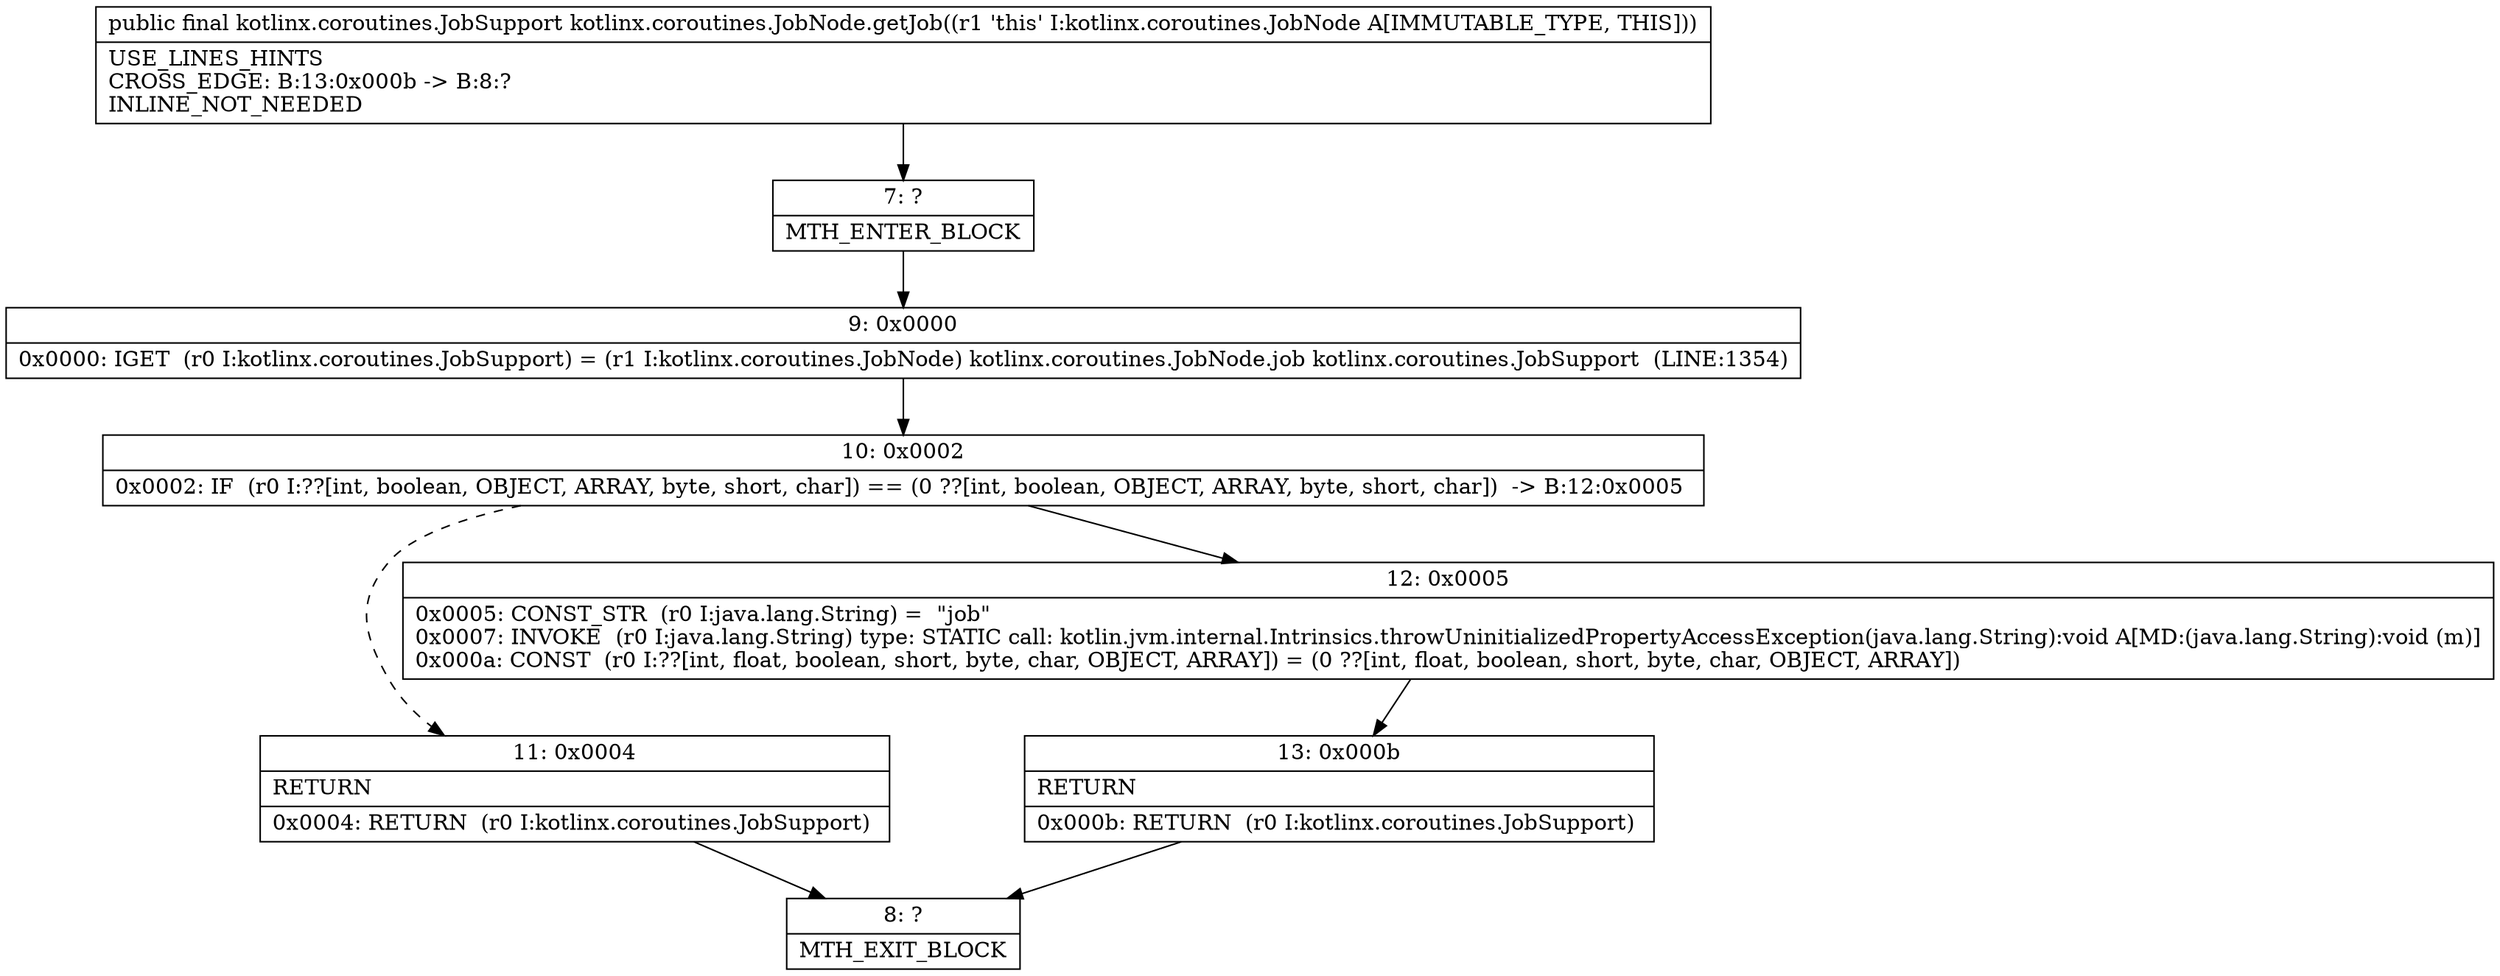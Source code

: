 digraph "CFG forkotlinx.coroutines.JobNode.getJob()Lkotlinx\/coroutines\/JobSupport;" {
Node_7 [shape=record,label="{7\:\ ?|MTH_ENTER_BLOCK\l}"];
Node_9 [shape=record,label="{9\:\ 0x0000|0x0000: IGET  (r0 I:kotlinx.coroutines.JobSupport) = (r1 I:kotlinx.coroutines.JobNode) kotlinx.coroutines.JobNode.job kotlinx.coroutines.JobSupport  (LINE:1354)\l}"];
Node_10 [shape=record,label="{10\:\ 0x0002|0x0002: IF  (r0 I:??[int, boolean, OBJECT, ARRAY, byte, short, char]) == (0 ??[int, boolean, OBJECT, ARRAY, byte, short, char])  \-\> B:12:0x0005 \l}"];
Node_11 [shape=record,label="{11\:\ 0x0004|RETURN\l|0x0004: RETURN  (r0 I:kotlinx.coroutines.JobSupport) \l}"];
Node_8 [shape=record,label="{8\:\ ?|MTH_EXIT_BLOCK\l}"];
Node_12 [shape=record,label="{12\:\ 0x0005|0x0005: CONST_STR  (r0 I:java.lang.String) =  \"job\" \l0x0007: INVOKE  (r0 I:java.lang.String) type: STATIC call: kotlin.jvm.internal.Intrinsics.throwUninitializedPropertyAccessException(java.lang.String):void A[MD:(java.lang.String):void (m)]\l0x000a: CONST  (r0 I:??[int, float, boolean, short, byte, char, OBJECT, ARRAY]) = (0 ??[int, float, boolean, short, byte, char, OBJECT, ARRAY]) \l}"];
Node_13 [shape=record,label="{13\:\ 0x000b|RETURN\l|0x000b: RETURN  (r0 I:kotlinx.coroutines.JobSupport) \l}"];
MethodNode[shape=record,label="{public final kotlinx.coroutines.JobSupport kotlinx.coroutines.JobNode.getJob((r1 'this' I:kotlinx.coroutines.JobNode A[IMMUTABLE_TYPE, THIS]))  | USE_LINES_HINTS\lCROSS_EDGE: B:13:0x000b \-\> B:8:?\lINLINE_NOT_NEEDED\l}"];
MethodNode -> Node_7;Node_7 -> Node_9;
Node_9 -> Node_10;
Node_10 -> Node_11[style=dashed];
Node_10 -> Node_12;
Node_11 -> Node_8;
Node_12 -> Node_13;
Node_13 -> Node_8;
}

